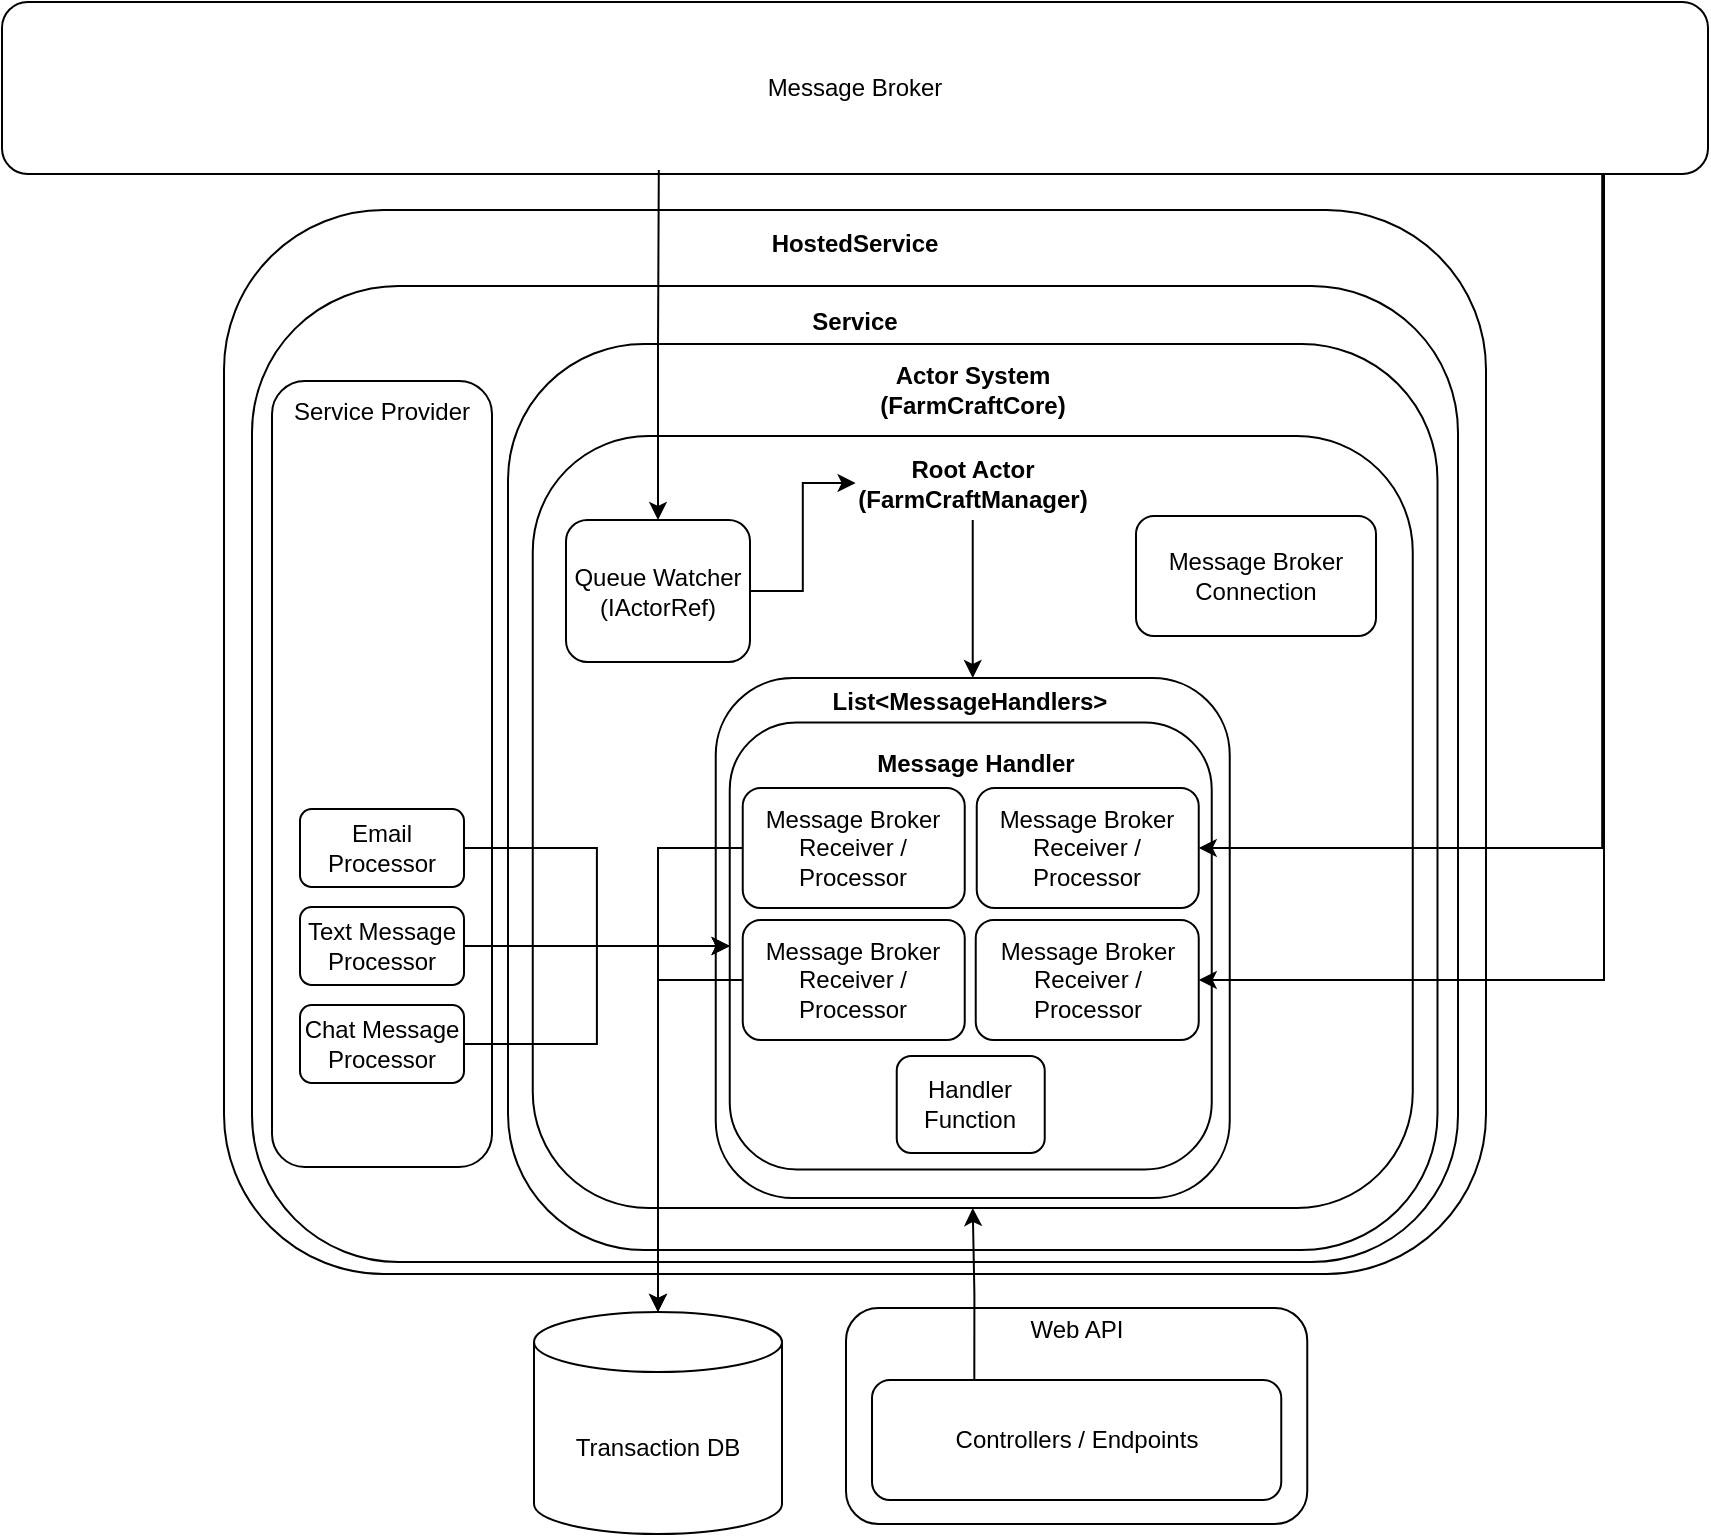 <mxfile version="14.6.13" type="device"><diagram id="Vx3ytwkIZSGgFub3DsNw" name="Page-1"><mxGraphModel dx="1422" dy="832" grid="0" gridSize="10" guides="1" tooltips="1" connect="1" arrows="1" fold="1" page="1" pageScale="1" pageWidth="1100" pageHeight="850" math="0" shadow="0"><root><mxCell id="0"/><mxCell id="1" parent="0"/><mxCell id="SWay0aJP2Qehe--BCYgz-2" value="" style="rounded=1;whiteSpace=wrap;html=1;" vertex="1" parent="1"><mxGeometry x="220" y="167" width="631" height="532" as="geometry"/></mxCell><mxCell id="SWay0aJP2Qehe--BCYgz-3" value="&lt;b&gt;HostedService&lt;/b&gt;" style="text;html=1;strokeColor=none;fillColor=none;align=center;verticalAlign=middle;whiteSpace=wrap;rounded=0;" vertex="1" parent="1"><mxGeometry x="483" y="169" width="105" height="30" as="geometry"/></mxCell><mxCell id="SWay0aJP2Qehe--BCYgz-4" value="Message Broker" style="rounded=1;whiteSpace=wrap;html=1;" vertex="1" parent="1"><mxGeometry x="109" y="63" width="853" height="86" as="geometry"/></mxCell><mxCell id="SWay0aJP2Qehe--BCYgz-5" value="" style="rounded=1;whiteSpace=wrap;html=1;" vertex="1" parent="1"><mxGeometry x="234" y="205" width="603" height="488" as="geometry"/></mxCell><mxCell id="SWay0aJP2Qehe--BCYgz-6" value="&lt;b&gt;Service&lt;/b&gt;" style="text;html=1;strokeColor=none;fillColor=none;align=center;verticalAlign=middle;whiteSpace=wrap;rounded=0;" vertex="1" parent="1"><mxGeometry x="483" y="208" width="105" height="30" as="geometry"/></mxCell><mxCell id="SWay0aJP2Qehe--BCYgz-7" value="" style="rounded=1;whiteSpace=wrap;html=1;" vertex="1" parent="1"><mxGeometry x="362" y="234" width="464.75" height="453" as="geometry"/></mxCell><mxCell id="SWay0aJP2Qehe--BCYgz-8" value="&lt;b&gt;Actor System &lt;br&gt;(FarmCraftCore)&lt;/b&gt;" style="text;html=1;strokeColor=none;fillColor=none;align=center;verticalAlign=middle;whiteSpace=wrap;rounded=0;" vertex="1" parent="1"><mxGeometry x="540.88" y="238" width="107" height="37" as="geometry"/></mxCell><mxCell id="SWay0aJP2Qehe--BCYgz-9" value="" style="rounded=1;whiteSpace=wrap;html=1;" vertex="1" parent="1"><mxGeometry x="244" y="252.5" width="110" height="393" as="geometry"/></mxCell><mxCell id="SWay0aJP2Qehe--BCYgz-10" value="Service Provider" style="text;html=1;strokeColor=none;fillColor=none;align=center;verticalAlign=middle;whiteSpace=wrap;rounded=0;" vertex="1" parent="1"><mxGeometry x="241" y="258" width="116" height="20" as="geometry"/></mxCell><mxCell id="SWay0aJP2Qehe--BCYgz-11" value="Email Processor" style="rounded=1;whiteSpace=wrap;html=1;" vertex="1" parent="1"><mxGeometry x="258" y="466.5" width="82" height="39" as="geometry"/></mxCell><mxCell id="SWay0aJP2Qehe--BCYgz-12" value="Text Message Processor" style="rounded=1;whiteSpace=wrap;html=1;" vertex="1" parent="1"><mxGeometry x="258" y="515.5" width="82" height="39" as="geometry"/></mxCell><mxCell id="SWay0aJP2Qehe--BCYgz-13" value="Chat Message Processor" style="rounded=1;whiteSpace=wrap;html=1;" vertex="1" parent="1"><mxGeometry x="258" y="564.5" width="82" height="39" as="geometry"/></mxCell><mxCell id="SWay0aJP2Qehe--BCYgz-15" value="" style="rounded=1;whiteSpace=wrap;html=1;" vertex="1" parent="1"><mxGeometry x="374.38" y="280" width="440" height="386" as="geometry"/></mxCell><mxCell id="SWay0aJP2Qehe--BCYgz-24" style="edgeStyle=orthogonalEdgeStyle;rounded=0;orthogonalLoop=1;jettySize=auto;html=1;exitX=0.5;exitY=1;exitDx=0;exitDy=0;" edge="1" parent="1" source="SWay0aJP2Qehe--BCYgz-16" target="SWay0aJP2Qehe--BCYgz-21"><mxGeometry relative="1" as="geometry"/></mxCell><mxCell id="SWay0aJP2Qehe--BCYgz-16" value="&lt;b&gt;Root Actor&lt;br&gt;(FarmCraftManager)&lt;/b&gt;" style="text;html=1;strokeColor=none;fillColor=none;align=center;verticalAlign=middle;whiteSpace=wrap;rounded=0;" vertex="1" parent="1"><mxGeometry x="535.81" y="285" width="117.12" height="37" as="geometry"/></mxCell><mxCell id="SWay0aJP2Qehe--BCYgz-19" style="edgeStyle=orthogonalEdgeStyle;rounded=0;orthogonalLoop=1;jettySize=auto;html=1;exitX=0.5;exitY=0;exitDx=0;exitDy=0;entryX=0.385;entryY=0.977;entryDx=0;entryDy=0;entryPerimeter=0;startArrow=classic;startFill=1;endArrow=none;endFill=0;" edge="1" parent="1" source="SWay0aJP2Qehe--BCYgz-17" target="SWay0aJP2Qehe--BCYgz-4"><mxGeometry relative="1" as="geometry"/></mxCell><mxCell id="SWay0aJP2Qehe--BCYgz-20" style="edgeStyle=orthogonalEdgeStyle;rounded=0;orthogonalLoop=1;jettySize=auto;html=1;exitX=1;exitY=0.5;exitDx=0;exitDy=0;" edge="1" parent="1" source="SWay0aJP2Qehe--BCYgz-17" target="SWay0aJP2Qehe--BCYgz-16"><mxGeometry relative="1" as="geometry"/></mxCell><mxCell id="SWay0aJP2Qehe--BCYgz-17" value="Queue Watcher&lt;br&gt;(IActorRef)" style="rounded=1;whiteSpace=wrap;html=1;" vertex="1" parent="1"><mxGeometry x="391" y="322" width="92" height="71" as="geometry"/></mxCell><mxCell id="SWay0aJP2Qehe--BCYgz-21" value="" style="rounded=1;whiteSpace=wrap;html=1;" vertex="1" parent="1"><mxGeometry x="465.87" y="401" width="257" height="260" as="geometry"/></mxCell><mxCell id="SWay0aJP2Qehe--BCYgz-22" value="&lt;b&gt;List&amp;lt;MessageHandlers&amp;gt;&lt;/b&gt;" style="text;html=1;strokeColor=none;fillColor=none;align=center;verticalAlign=middle;whiteSpace=wrap;rounded=0;" vertex="1" parent="1"><mxGeometry x="519.37" y="403.25" width="148" height="20" as="geometry"/></mxCell><mxCell id="SWay0aJP2Qehe--BCYgz-23" value="" style="rounded=1;whiteSpace=wrap;html=1;" vertex="1" parent="1"><mxGeometry x="472.87" y="423.25" width="241" height="223.5" as="geometry"/></mxCell><mxCell id="SWay0aJP2Qehe--BCYgz-25" style="edgeStyle=orthogonalEdgeStyle;rounded=0;orthogonalLoop=1;jettySize=auto;html=1;exitX=1;exitY=0.5;exitDx=0;exitDy=0;" edge="1" parent="1" source="SWay0aJP2Qehe--BCYgz-11" target="SWay0aJP2Qehe--BCYgz-23"><mxGeometry relative="1" as="geometry"/></mxCell><mxCell id="SWay0aJP2Qehe--BCYgz-26" style="edgeStyle=orthogonalEdgeStyle;rounded=0;orthogonalLoop=1;jettySize=auto;html=1;exitX=1;exitY=0.5;exitDx=0;exitDy=0;" edge="1" parent="1" source="SWay0aJP2Qehe--BCYgz-12" target="SWay0aJP2Qehe--BCYgz-23"><mxGeometry relative="1" as="geometry"/></mxCell><mxCell id="SWay0aJP2Qehe--BCYgz-27" style="edgeStyle=orthogonalEdgeStyle;rounded=0;orthogonalLoop=1;jettySize=auto;html=1;exitX=1;exitY=0.5;exitDx=0;exitDy=0;" edge="1" parent="1" source="SWay0aJP2Qehe--BCYgz-13" target="SWay0aJP2Qehe--BCYgz-23"><mxGeometry relative="1" as="geometry"/></mxCell><mxCell id="SWay0aJP2Qehe--BCYgz-28" value="&lt;b&gt;Message Handler&lt;/b&gt;" style="text;html=1;strokeColor=none;fillColor=none;align=center;verticalAlign=middle;whiteSpace=wrap;rounded=0;" vertex="1" parent="1"><mxGeometry x="538.87" y="434" width="114" height="20" as="geometry"/></mxCell><mxCell id="SWay0aJP2Qehe--BCYgz-31" value="Message Broker Connection" style="rounded=1;whiteSpace=wrap;html=1;" vertex="1" parent="1"><mxGeometry x="676" y="320" width="120" height="60" as="geometry"/></mxCell><mxCell id="SWay0aJP2Qehe--BCYgz-46" style="edgeStyle=orthogonalEdgeStyle;rounded=0;orthogonalLoop=1;jettySize=auto;html=1;exitX=0;exitY=0.5;exitDx=0;exitDy=0;entryX=0.5;entryY=0;entryDx=0;entryDy=0;entryPerimeter=0;startArrow=none;startFill=0;endArrow=classic;endFill=1;" edge="1" parent="1" source="SWay0aJP2Qehe--BCYgz-32" target="SWay0aJP2Qehe--BCYgz-41"><mxGeometry relative="1" as="geometry"/></mxCell><mxCell id="SWay0aJP2Qehe--BCYgz-32" value="Message Broker Receiver / Processor" style="rounded=1;whiteSpace=wrap;html=1;" vertex="1" parent="1"><mxGeometry x="479.37" y="456" width="111" height="60" as="geometry"/></mxCell><mxCell id="SWay0aJP2Qehe--BCYgz-38" style="edgeStyle=orthogonalEdgeStyle;rounded=0;orthogonalLoop=1;jettySize=auto;html=1;exitX=1;exitY=0.5;exitDx=0;exitDy=0;entryX=0.938;entryY=1;entryDx=0;entryDy=0;entryPerimeter=0;startArrow=classic;startFill=1;endArrow=none;endFill=0;" edge="1" parent="1" source="SWay0aJP2Qehe--BCYgz-33" target="SWay0aJP2Qehe--BCYgz-4"><mxGeometry relative="1" as="geometry"><Array as="points"><mxPoint x="909" y="486"/></Array></mxGeometry></mxCell><mxCell id="SWay0aJP2Qehe--BCYgz-33" value="Message Broker Receiver / Processor" style="rounded=1;whiteSpace=wrap;html=1;" vertex="1" parent="1"><mxGeometry x="596.37" y="456" width="111" height="60" as="geometry"/></mxCell><mxCell id="SWay0aJP2Qehe--BCYgz-45" style="edgeStyle=orthogonalEdgeStyle;rounded=0;orthogonalLoop=1;jettySize=auto;html=1;exitX=0;exitY=0.5;exitDx=0;exitDy=0;entryX=0.5;entryY=0;entryDx=0;entryDy=0;entryPerimeter=0;startArrow=none;startFill=0;endArrow=classic;endFill=1;" edge="1" parent="1" source="SWay0aJP2Qehe--BCYgz-34" target="SWay0aJP2Qehe--BCYgz-41"><mxGeometry relative="1" as="geometry"/></mxCell><mxCell id="SWay0aJP2Qehe--BCYgz-34" value="Message Broker Receiver / Processor" style="rounded=1;whiteSpace=wrap;html=1;" vertex="1" parent="1"><mxGeometry x="479.37" y="522" width="111" height="60" as="geometry"/></mxCell><mxCell id="SWay0aJP2Qehe--BCYgz-40" style="edgeStyle=orthogonalEdgeStyle;rounded=0;orthogonalLoop=1;jettySize=auto;html=1;exitX=1;exitY=0.5;exitDx=0;exitDy=0;startArrow=classic;startFill=1;endArrow=none;endFill=0;" edge="1" parent="1" source="SWay0aJP2Qehe--BCYgz-35" target="SWay0aJP2Qehe--BCYgz-4"><mxGeometry relative="1" as="geometry"><mxPoint x="910" y="154" as="targetPoint"/><Array as="points"><mxPoint x="910" y="552"/></Array></mxGeometry></mxCell><mxCell id="SWay0aJP2Qehe--BCYgz-35" value="Message Broker Receiver / Processor" style="rounded=1;whiteSpace=wrap;html=1;" vertex="1" parent="1"><mxGeometry x="595.87" y="522" width="111.5" height="60" as="geometry"/></mxCell><mxCell id="SWay0aJP2Qehe--BCYgz-36" value="Handler Function" style="rounded=1;whiteSpace=wrap;html=1;" vertex="1" parent="1"><mxGeometry x="556.37" y="590" width="74" height="48.5" as="geometry"/></mxCell><mxCell id="SWay0aJP2Qehe--BCYgz-41" value="Transaction DB" style="shape=cylinder3;whiteSpace=wrap;html=1;boundedLbl=1;backgroundOutline=1;size=15;" vertex="1" parent="1"><mxGeometry x="375" y="718" width="124" height="111" as="geometry"/></mxCell><mxCell id="SWay0aJP2Qehe--BCYgz-42" value="Web API&lt;br&gt;&lt;br&gt;&lt;br&gt;&lt;br&gt;&lt;br&gt;&lt;br&gt;&lt;br&gt;" style="rounded=1;whiteSpace=wrap;html=1;" vertex="1" parent="1"><mxGeometry x="531" y="716" width="230.63" height="108" as="geometry"/></mxCell><mxCell id="SWay0aJP2Qehe--BCYgz-44" style="edgeStyle=orthogonalEdgeStyle;rounded=0;orthogonalLoop=1;jettySize=auto;html=1;exitX=0.25;exitY=0;exitDx=0;exitDy=0;entryX=0.5;entryY=1;entryDx=0;entryDy=0;startArrow=none;startFill=0;endArrow=classic;endFill=1;" edge="1" parent="1" source="SWay0aJP2Qehe--BCYgz-43" target="SWay0aJP2Qehe--BCYgz-15"><mxGeometry relative="1" as="geometry"/></mxCell><mxCell id="SWay0aJP2Qehe--BCYgz-43" value="Controllers / Endpoints" style="rounded=1;whiteSpace=wrap;html=1;" vertex="1" parent="1"><mxGeometry x="544" y="752" width="204.63" height="60" as="geometry"/></mxCell></root></mxGraphModel></diagram></mxfile>